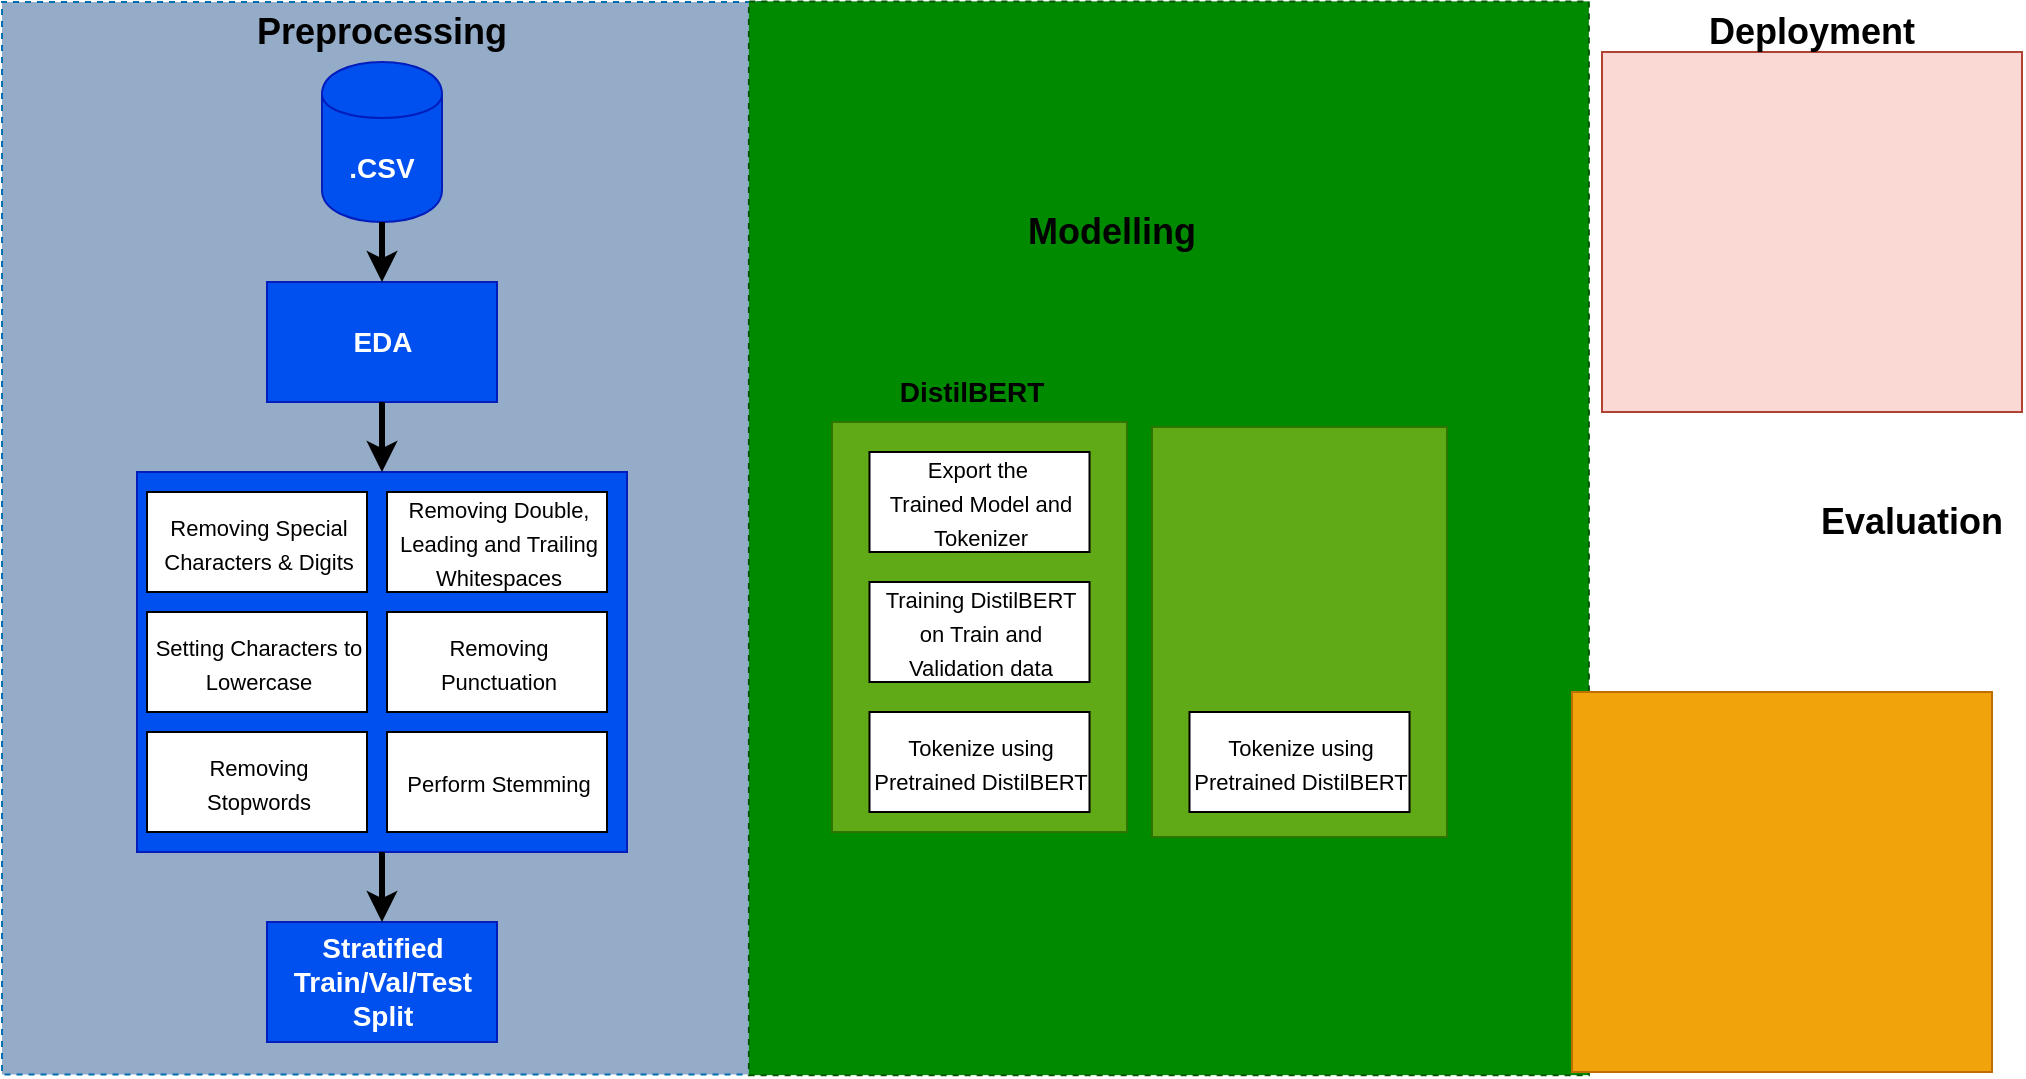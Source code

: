 <mxfile>
    <diagram id="EJo5ABZA-lnuUx32Gu-C" name="Page-1">
        <mxGraphModel dx="1980" dy="779" grid="1" gridSize="10" guides="1" tooltips="1" connect="1" arrows="1" fold="1" page="1" pageScale="1" pageWidth="850" pageHeight="1100" math="0" shadow="0">
            <root>
                <mxCell id="0"/>
                <mxCell id="1" parent="0"/>
                <mxCell id="3" value="" style="rounded=0;whiteSpace=wrap;html=1;rotation=90;fillColor=#94ACC8;fontColor=#ffffff;strokeColor=#006EAF;gradientColor=none;dashed=1;shadow=0;glass=0;perimeterSpacing=0;" vertex="1" parent="1">
                    <mxGeometry x="-263.12" y="188.13" width="536.25" height="380" as="geometry"/>
                </mxCell>
                <mxCell id="4" value="" style="rounded=0;whiteSpace=wrap;html=1;rotation=90;fillColor=#008a00;fontColor=#ffffff;strokeColor=#005700;dashed=1;" vertex="1" parent="1">
                    <mxGeometry x="130" y="168.13" width="536.88" height="420" as="geometry"/>
                </mxCell>
                <mxCell id="5" value="" style="rounded=0;whiteSpace=wrap;html=1;rotation=90;fillColor=#f0a30a;fontColor=#000000;strokeColor=#BD7000;" vertex="1" parent="1">
                    <mxGeometry x="610" y="445" width="190" height="210" as="geometry"/>
                </mxCell>
                <mxCell id="6" value="&lt;font color=&quot;#000000&quot; style=&quot;font-size: 18px;&quot;&gt;&lt;b&gt;Preprocessing&lt;/b&gt;&lt;/font&gt;" style="text;html=1;strokeColor=none;fillColor=none;align=center;verticalAlign=middle;whiteSpace=wrap;rounded=0;" vertex="1" parent="1">
                    <mxGeometry x="-25" y="110" width="60" height="30" as="geometry"/>
                </mxCell>
                <mxCell id="7" value="&lt;font style=&quot;font-size: 18px;&quot;&gt;&lt;b&gt;Modelling&lt;/b&gt;&lt;/font&gt;" style="text;html=1;strokeColor=none;fillColor=none;align=center;verticalAlign=middle;whiteSpace=wrap;rounded=0;" vertex="1" parent="1">
                    <mxGeometry x="340" y="210" width="60" height="30" as="geometry"/>
                </mxCell>
                <mxCell id="9" value="&lt;font style=&quot;font-size: 18px;&quot;&gt;&lt;b&gt;Evaluation&lt;/b&gt;&lt;/font&gt;" style="text;html=1;strokeColor=none;fillColor=none;align=center;verticalAlign=middle;whiteSpace=wrap;rounded=0;" vertex="1" parent="1">
                    <mxGeometry x="740" y="355" width="60" height="30" as="geometry"/>
                </mxCell>
                <mxCell id="10" value="" style="rounded=0;whiteSpace=wrap;html=1;rotation=90;fillColor=#fad9d5;strokeColor=#ae4132;" vertex="1" parent="1">
                    <mxGeometry x="630" y="120" width="180" height="210" as="geometry"/>
                </mxCell>
                <mxCell id="11" value="&lt;font style=&quot;font-size: 18px;&quot;&gt;&lt;b&gt;Deployment&lt;/b&gt;&lt;/font&gt;" style="text;html=1;strokeColor=none;fillColor=none;align=center;verticalAlign=middle;whiteSpace=wrap;rounded=0;" vertex="1" parent="1">
                    <mxGeometry x="690" y="110" width="60" height="30" as="geometry"/>
                </mxCell>
                <mxCell id="12" value="&lt;font style=&quot;font-size: 14px;&quot;&gt;&lt;b&gt;.CSV&lt;/b&gt;&lt;/font&gt;" style="shape=cylinder;whiteSpace=wrap;html=1;boundedLbl=1;backgroundOutline=1;fontSize=18;fillColor=#0050ef;fontColor=#ffffff;strokeColor=#001DBC;" vertex="1" parent="1">
                    <mxGeometry x="-25" y="140" width="60" height="80" as="geometry"/>
                </mxCell>
                <mxCell id="14" value="" style="rounded=0;whiteSpace=wrap;html=1;fontSize=14;fillColor=#0050ef;fontColor=#ffffff;strokeColor=#001DBC;" vertex="1" parent="1">
                    <mxGeometry x="-117.5" y="345" width="245" height="190" as="geometry"/>
                </mxCell>
                <mxCell id="13" value="&lt;font style=&quot;font-size: 11px;&quot;&gt;Removing Special &lt;br&gt;Characters &amp;amp; Digits&lt;/font&gt;" style="html=1;dashed=0;whitespace=wrap;fontSize=14;" vertex="1" parent="1">
                    <mxGeometry x="-112.5" y="355" width="110" height="50" as="geometry"/>
                </mxCell>
                <mxCell id="16" value="&lt;font style=&quot;font-size: 11px;&quot;&gt;Removing Double, &lt;br&gt;Leading and Trailing &lt;br&gt;Whitespaces&lt;/font&gt;" style="html=1;dashed=0;whitespace=wrap;fontSize=14;" vertex="1" parent="1">
                    <mxGeometry x="7.5" y="355" width="110" height="50" as="geometry"/>
                </mxCell>
                <mxCell id="17" value="&lt;span style=&quot;font-size: 11px;&quot;&gt;Setting Characters to&lt;br&gt;Lowercase&lt;br&gt;&lt;/span&gt;" style="html=1;dashed=0;whitespace=wrap;fontSize=14;" vertex="1" parent="1">
                    <mxGeometry x="-112.5" y="415" width="110" height="50" as="geometry"/>
                </mxCell>
                <mxCell id="19" value="&lt;span style=&quot;font-size: 11px;&quot;&gt;Removing&lt;br&gt;Punctuation&lt;br&gt;&lt;/span&gt;" style="html=1;dashed=0;whitespace=wrap;fontSize=14;" vertex="1" parent="1">
                    <mxGeometry x="7.5" y="415" width="110" height="50" as="geometry"/>
                </mxCell>
                <mxCell id="20" value="&lt;span style=&quot;font-size: 11px;&quot;&gt;Removing&lt;br&gt;Stopwords&lt;br&gt;&lt;/span&gt;" style="html=1;dashed=0;whitespace=wrap;fontSize=14;" vertex="1" parent="1">
                    <mxGeometry x="-112.5" y="475" width="110" height="50" as="geometry"/>
                </mxCell>
                <mxCell id="22" value="&lt;span style=&quot;font-size: 11px;&quot;&gt;Perform Stemming&lt;br&gt;&lt;/span&gt;" style="html=1;dashed=0;whitespace=wrap;fontSize=14;" vertex="1" parent="1">
                    <mxGeometry x="7.5" y="475" width="110" height="50" as="geometry"/>
                </mxCell>
                <mxCell id="23" value="&lt;b&gt;EDA&lt;/b&gt;" style="rounded=0;whiteSpace=wrap;html=1;fontSize=14;fillColor=#0050ef;fontColor=#ffffff;strokeColor=#001DBC;" vertex="1" parent="1">
                    <mxGeometry x="-52.5" y="250" width="115" height="60" as="geometry"/>
                </mxCell>
                <mxCell id="24" value="&lt;b&gt;Stratified Train/Val/Test Split&lt;/b&gt;" style="rounded=0;whiteSpace=wrap;html=1;fontSize=14;fillColor=#0050ef;fontColor=#ffffff;strokeColor=#001DBC;" vertex="1" parent="1">
                    <mxGeometry x="-52.5" y="570" width="115" height="60" as="geometry"/>
                </mxCell>
                <mxCell id="26" value="" style="endArrow=classic;html=1;fontSize=11;fontColor=#000000;exitX=0.5;exitY=1;exitDx=0;exitDy=0;entryX=0.5;entryY=0;entryDx=0;entryDy=0;strokeWidth=3;" edge="1" parent="1" source="12" target="23">
                    <mxGeometry width="50" height="50" relative="1" as="geometry">
                        <mxPoint x="-240" y="400" as="sourcePoint"/>
                        <mxPoint x="-190" y="350" as="targetPoint"/>
                    </mxGeometry>
                </mxCell>
                <mxCell id="28" value="" style="endArrow=classic;html=1;fontSize=11;fontColor=#000000;exitX=0.5;exitY=1;exitDx=0;exitDy=0;entryX=0.5;entryY=0;entryDx=0;entryDy=0;strokeWidth=3;" edge="1" parent="1" source="23" target="14">
                    <mxGeometry width="50" height="50" relative="1" as="geometry">
                        <mxPoint x="15" y="230" as="sourcePoint"/>
                        <mxPoint x="15" y="260" as="targetPoint"/>
                    </mxGeometry>
                </mxCell>
                <mxCell id="29" value="" style="endArrow=classic;html=1;fontSize=11;fontColor=#000000;exitX=0.5;exitY=1;exitDx=0;exitDy=0;entryX=0.5;entryY=0;entryDx=0;entryDy=0;strokeWidth=3;" edge="1" parent="1" source="14" target="24">
                    <mxGeometry width="50" height="50" relative="1" as="geometry">
                        <mxPoint x="15" y="320" as="sourcePoint"/>
                        <mxPoint x="15" y="355" as="targetPoint"/>
                    </mxGeometry>
                </mxCell>
                <mxCell id="31" value="" style="rounded=0;whiteSpace=wrap;html=1;fontSize=14;fillColor=#60a917;fontColor=#ffffff;strokeColor=#2D7600;" vertex="1" parent="1">
                    <mxGeometry x="230" y="320" width="147.5" height="205" as="geometry"/>
                </mxCell>
                <mxCell id="33" value="&lt;span style=&quot;font-size: 11px;&quot;&gt;Tokenize using&lt;br&gt;Pretrained DistilBERT&lt;br&gt;&lt;/span&gt;" style="html=1;dashed=0;whitespace=wrap;fontSize=14;" vertex="1" parent="1">
                    <mxGeometry x="248.75" y="465" width="110" height="50" as="geometry"/>
                </mxCell>
                <mxCell id="34" value="&lt;span style=&quot;font-size: 11px;&quot;&gt;Training DistilBERT&lt;br&gt;on Train and&lt;br&gt;Validation data&lt;br&gt;&lt;/span&gt;" style="html=1;dashed=0;whitespace=wrap;fontSize=14;" vertex="1" parent="1">
                    <mxGeometry x="248.75" y="400" width="110" height="50" as="geometry"/>
                </mxCell>
                <mxCell id="35" value="&lt;span style=&quot;font-size: 11px;&quot;&gt;Export the&amp;nbsp;&lt;br&gt;Trained Model and&lt;br&gt;Tokenizer&lt;br&gt;&lt;/span&gt;" style="html=1;dashed=0;whitespace=wrap;fontSize=14;" vertex="1" parent="1">
                    <mxGeometry x="248.75" y="335" width="110" height="50" as="geometry"/>
                </mxCell>
                <mxCell id="36" value="&lt;font size=&quot;1&quot; style=&quot;&quot;&gt;&lt;b style=&quot;font-size: 14px;&quot;&gt;DistilBERT&lt;/b&gt;&lt;/font&gt;" style="text;html=1;strokeColor=none;fillColor=none;align=center;verticalAlign=middle;whiteSpace=wrap;rounded=0;" vertex="1" parent="1">
                    <mxGeometry x="270" y="290" width="60" height="30" as="geometry"/>
                </mxCell>
                <mxCell id="38" value="" style="rounded=0;whiteSpace=wrap;html=1;fontSize=14;fillColor=#60a917;fontColor=#ffffff;strokeColor=#2D7600;" vertex="1" parent="1">
                    <mxGeometry x="390" y="322.5" width="147.5" height="205" as="geometry"/>
                </mxCell>
                <mxCell id="39" value="&lt;span style=&quot;font-size: 11px;&quot;&gt;Tokenize using&lt;br&gt;Pretrained DistilBERT&lt;br&gt;&lt;/span&gt;" style="html=1;dashed=0;whitespace=wrap;fontSize=14;" vertex="1" parent="1">
                    <mxGeometry x="408.75" y="465" width="110" height="50" as="geometry"/>
                </mxCell>
            </root>
        </mxGraphModel>
    </diagram>
</mxfile>